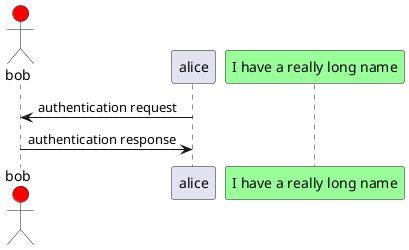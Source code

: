 @startuml
actor bob #red
participant alice
participant "I have a really long name" as L #99FF99
alice -> bob : authentication request
bob -> alice : authentication response
@enduml
